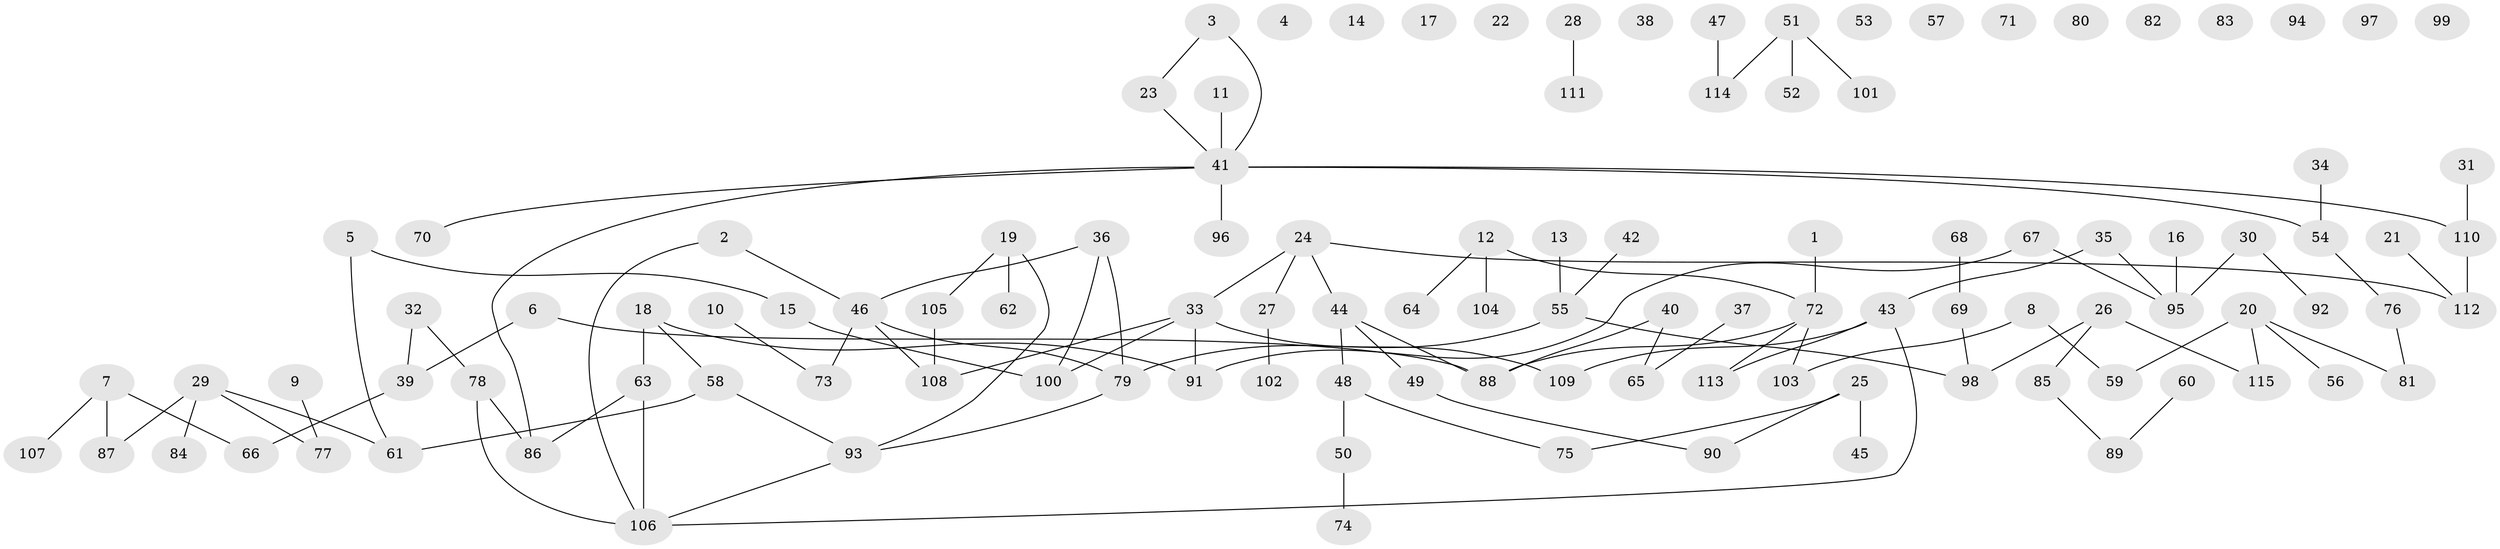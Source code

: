 // Generated by graph-tools (version 1.1) at 2025/00/03/09/25 03:00:49]
// undirected, 115 vertices, 116 edges
graph export_dot {
graph [start="1"]
  node [color=gray90,style=filled];
  1;
  2;
  3;
  4;
  5;
  6;
  7;
  8;
  9;
  10;
  11;
  12;
  13;
  14;
  15;
  16;
  17;
  18;
  19;
  20;
  21;
  22;
  23;
  24;
  25;
  26;
  27;
  28;
  29;
  30;
  31;
  32;
  33;
  34;
  35;
  36;
  37;
  38;
  39;
  40;
  41;
  42;
  43;
  44;
  45;
  46;
  47;
  48;
  49;
  50;
  51;
  52;
  53;
  54;
  55;
  56;
  57;
  58;
  59;
  60;
  61;
  62;
  63;
  64;
  65;
  66;
  67;
  68;
  69;
  70;
  71;
  72;
  73;
  74;
  75;
  76;
  77;
  78;
  79;
  80;
  81;
  82;
  83;
  84;
  85;
  86;
  87;
  88;
  89;
  90;
  91;
  92;
  93;
  94;
  95;
  96;
  97;
  98;
  99;
  100;
  101;
  102;
  103;
  104;
  105;
  106;
  107;
  108;
  109;
  110;
  111;
  112;
  113;
  114;
  115;
  1 -- 72;
  2 -- 46;
  2 -- 106;
  3 -- 23;
  3 -- 41;
  5 -- 15;
  5 -- 61;
  6 -- 39;
  6 -- 88;
  7 -- 66;
  7 -- 87;
  7 -- 107;
  8 -- 59;
  8 -- 103;
  9 -- 77;
  10 -- 73;
  11 -- 41;
  12 -- 64;
  12 -- 72;
  12 -- 104;
  13 -- 55;
  15 -- 100;
  16 -- 95;
  18 -- 58;
  18 -- 63;
  18 -- 91;
  19 -- 62;
  19 -- 93;
  19 -- 105;
  20 -- 56;
  20 -- 59;
  20 -- 81;
  20 -- 115;
  21 -- 112;
  23 -- 41;
  24 -- 27;
  24 -- 33;
  24 -- 44;
  24 -- 112;
  25 -- 45;
  25 -- 75;
  25 -- 90;
  26 -- 85;
  26 -- 98;
  26 -- 115;
  27 -- 102;
  28 -- 111;
  29 -- 61;
  29 -- 77;
  29 -- 84;
  29 -- 87;
  30 -- 92;
  30 -- 95;
  31 -- 110;
  32 -- 39;
  32 -- 78;
  33 -- 91;
  33 -- 100;
  33 -- 108;
  33 -- 109;
  34 -- 54;
  35 -- 43;
  35 -- 95;
  36 -- 46;
  36 -- 79;
  36 -- 100;
  37 -- 65;
  39 -- 66;
  40 -- 65;
  40 -- 88;
  41 -- 54;
  41 -- 70;
  41 -- 86;
  41 -- 96;
  41 -- 110;
  42 -- 55;
  43 -- 106;
  43 -- 109;
  43 -- 113;
  44 -- 48;
  44 -- 49;
  44 -- 88;
  46 -- 73;
  46 -- 79;
  46 -- 108;
  47 -- 114;
  48 -- 50;
  48 -- 75;
  49 -- 90;
  50 -- 74;
  51 -- 52;
  51 -- 101;
  51 -- 114;
  54 -- 76;
  55 -- 79;
  55 -- 98;
  58 -- 61;
  58 -- 93;
  60 -- 89;
  63 -- 86;
  63 -- 106;
  67 -- 91;
  67 -- 95;
  68 -- 69;
  69 -- 98;
  72 -- 88;
  72 -- 103;
  72 -- 113;
  76 -- 81;
  78 -- 86;
  78 -- 106;
  79 -- 93;
  85 -- 89;
  93 -- 106;
  105 -- 108;
  110 -- 112;
}
